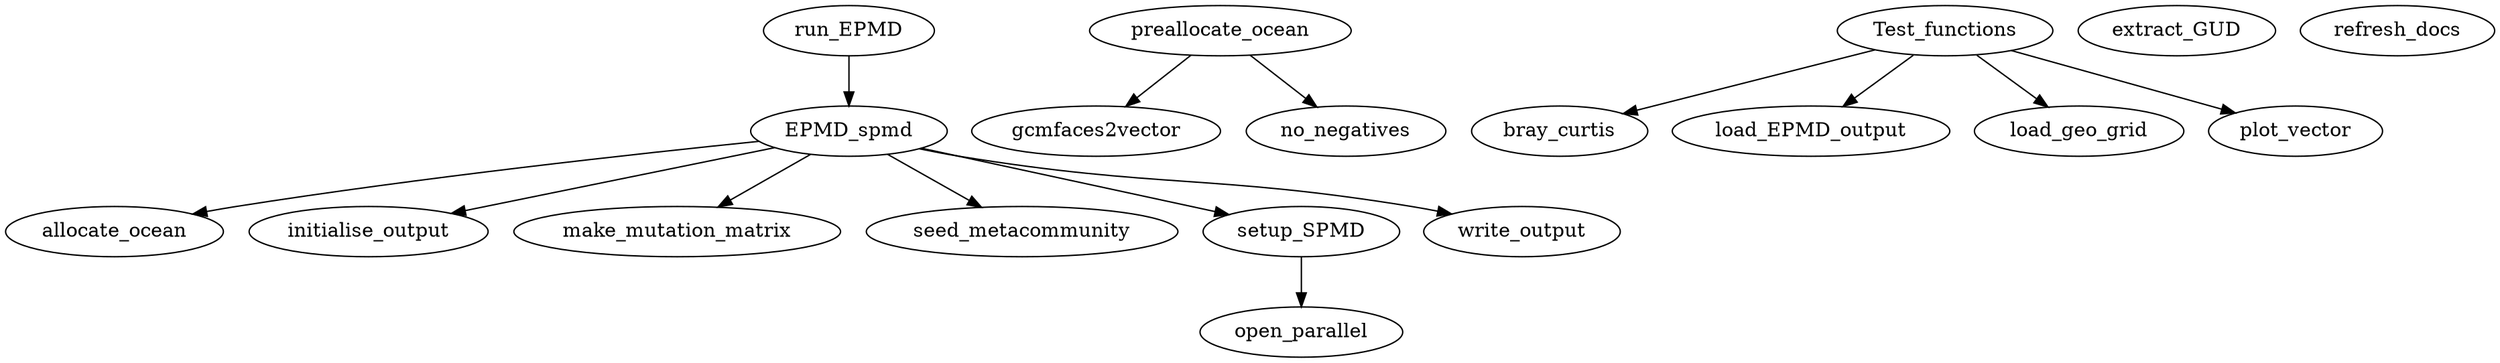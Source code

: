 /* Created by mdot for Matlab */
digraph m2html {
  EPMD_spmd -> allocate_ocean;
  EPMD_spmd -> initialise_output;
  EPMD_spmd -> make_mutation_matrix;
  EPMD_spmd -> seed_metacommunity;
  EPMD_spmd -> setup_SPMD;
  EPMD_spmd -> write_output;
  setup_SPMD -> open_parallel;
  preallocate_ocean -> gcmfaces2vector;
  preallocate_ocean -> no_negatives;
  Test_functions -> bray_curtis;
  Test_functions -> load_EPMD_output;
  Test_functions -> load_geo_grid;
  Test_functions -> plot_vector;
  run_EPMD -> EPMD_spmd;

  bray_curtis [URL="EPMD/Diagnostic_funcs/bray_curtis.html"];
  load_EPMD_output [URL="EPMD/Diagnostic_funcs/load_EPMD_output.html"];
  load_geo_grid [URL="EPMD/Diagnostic_funcs/load_geo_grid.html"];
  plot_vector [URL="EPMD/Diagnostic_funcs/plot_vector.html"];
  EPMD_spmd [URL="EPMD/EPMD_functions/EPMD_spmd.html"];
  allocate_ocean [URL="EPMD/EPMD_functions/allocate_ocean.html"];
  gcmfaces2vector [URL="EPMD/EPMD_functions/gcmfaces2vector.html"];
  initialise_output [URL="EPMD/EPMD_functions/initialise_output.html"];
  make_mutation_matrix [URL="EPMD/EPMD_functions/make_mutation_matrix.html"];
  open_parallel [URL="EPMD/EPMD_functions/open_parallel.html"];
  seed_metacommunity [URL="EPMD/EPMD_functions/seed_metacommunity.html"];
  setup_SPMD [URL="EPMD/EPMD_functions/setup_SPMD.html"];
  write_output [URL="EPMD/EPMD_functions/write_output.html"];
  extract_GUD [URL="EPMD/TM_data/extract_GUD.html"];
  no_negatives [URL="EPMD/TM_data/no_negatives.html"];
  preallocate_ocean [URL="EPMD/TM_data/preallocate_ocean.html"];
  Test_functions [URL="EPMD/Visualisation_scripts/Test_functions.html"];
  refresh_docs [URL="EPMD/refresh_docs.html"];
  run_EPMD [URL="EPMD/run_EPMD.html"];
}
